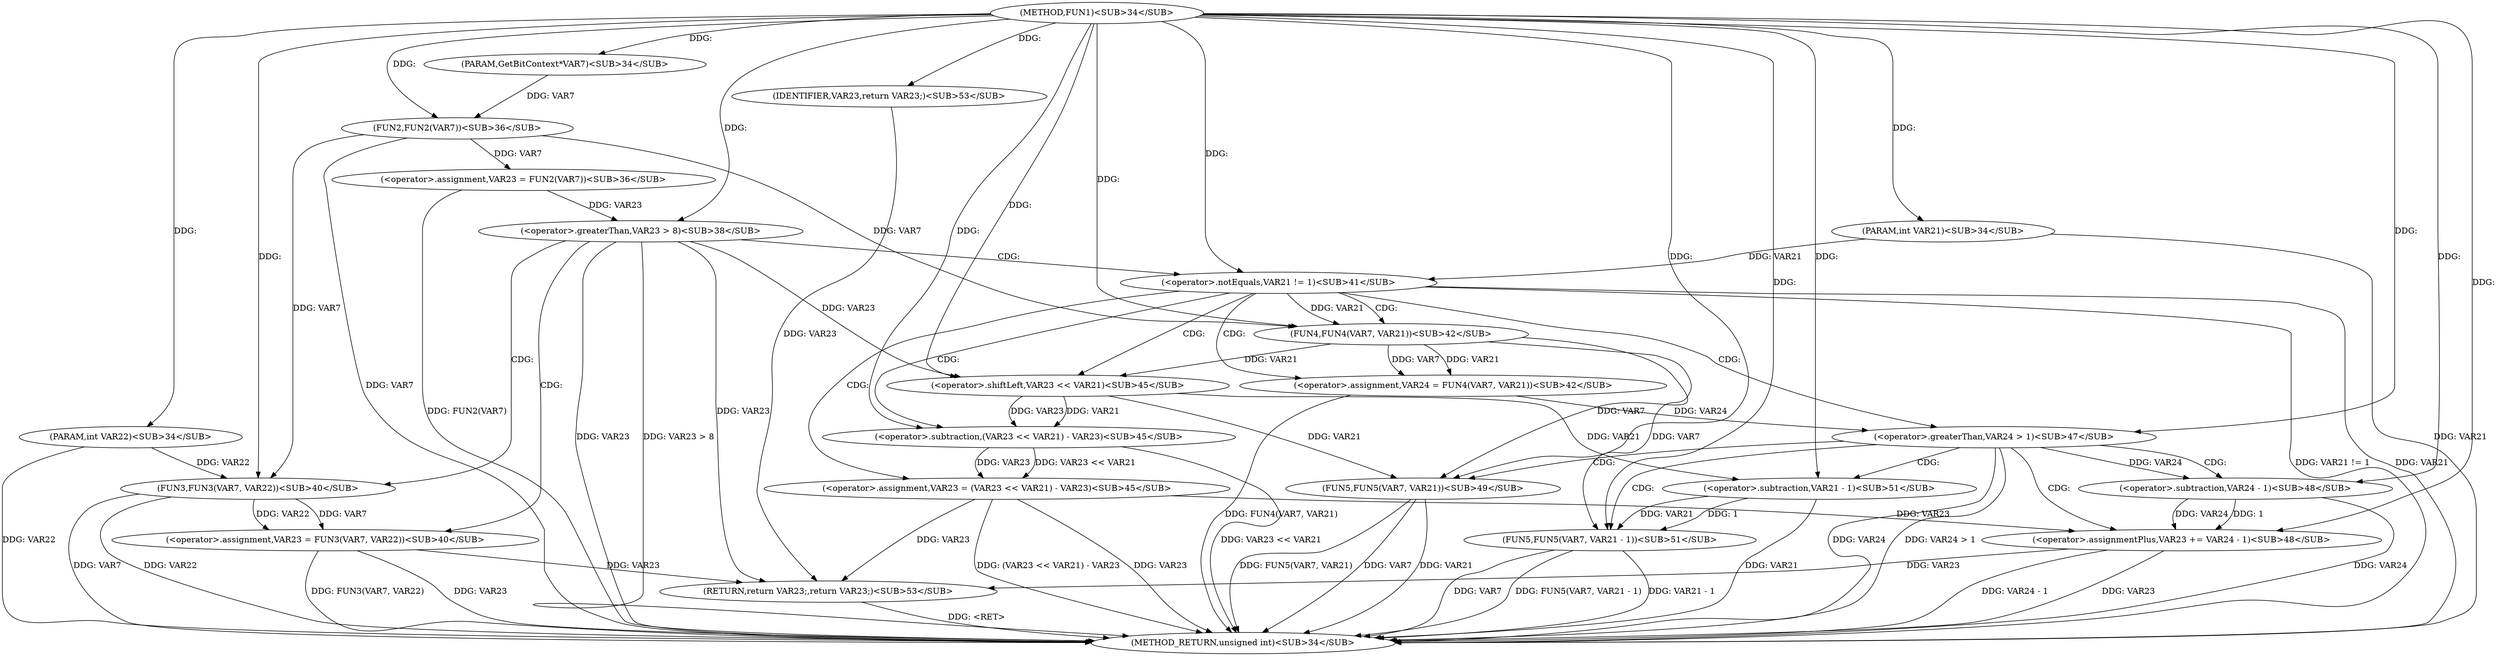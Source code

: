 
digraph "FUN1" {  

"10113" [label = "(METHOD,FUN1)<SUB>34</SUB>" ]

"10175" [label = "(METHOD_RETURN,unsigned int)<SUB>34</SUB>" ]

"10114" [label = "(PARAM,GetBitContext*VAR7)<SUB>34</SUB>" ]

"10115" [label = "(PARAM,int VAR21)<SUB>34</SUB>" ]

"10116" [label = "(PARAM,int VAR22)<SUB>34</SUB>" ]

"10119" [label = "(&lt;operator&gt;.assignment,VAR23 = FUN2(VAR7))<SUB>36</SUB>" ]

"10173" [label = "(RETURN,return VAR23;,return VAR23;)<SUB>53</SUB>" ]

"10124" [label = "(&lt;operator&gt;.greaterThan,VAR23 &gt; 8)<SUB>38</SUB>" ]

"10174" [label = "(IDENTIFIER,VAR23,return VAR23;)<SUB>53</SUB>" ]

"10121" [label = "(FUN2,FUN2(VAR7))<SUB>36</SUB>" ]

"10128" [label = "(&lt;operator&gt;.assignment,VAR23 = FUN3(VAR7, VAR22))<SUB>40</SUB>" ]

"10130" [label = "(FUN3,FUN3(VAR7, VAR22))<SUB>40</SUB>" ]

"10136" [label = "(&lt;operator&gt;.notEquals,VAR21 != 1)<SUB>41</SUB>" ]

"10141" [label = "(&lt;operator&gt;.assignment,VAR24 = FUN4(VAR7, VAR21))<SUB>42</SUB>" ]

"10146" [label = "(&lt;operator&gt;.assignment,VAR23 = (VAR23 &lt;&lt; VAR21) - VAR23)<SUB>45</SUB>" ]

"10154" [label = "(&lt;operator&gt;.greaterThan,VAR24 &gt; 1)<SUB>47</SUB>" ]

"10143" [label = "(FUN4,FUN4(VAR7, VAR21))<SUB>42</SUB>" ]

"10148" [label = "(&lt;operator&gt;.subtraction,(VAR23 &lt;&lt; VAR21) - VAR23)<SUB>45</SUB>" ]

"10158" [label = "(&lt;operator&gt;.assignmentPlus,VAR23 += VAR24 - 1)<SUB>48</SUB>" ]

"10163" [label = "(FUN5,FUN5(VAR7, VAR21))<SUB>49</SUB>" ]

"10149" [label = "(&lt;operator&gt;.shiftLeft,VAR23 &lt;&lt; VAR21)<SUB>45</SUB>" ]

"10168" [label = "(FUN5,FUN5(VAR7, VAR21 - 1))<SUB>51</SUB>" ]

"10160" [label = "(&lt;operator&gt;.subtraction,VAR24 - 1)<SUB>48</SUB>" ]

"10170" [label = "(&lt;operator&gt;.subtraction,VAR21 - 1)<SUB>51</SUB>" ]

  "10173" -> "10175"  [ label = "DDG: &lt;RET&gt;"] 

  "10115" -> "10175"  [ label = "DDG: VAR21"] 

  "10116" -> "10175"  [ label = "DDG: VAR22"] 

  "10121" -> "10175"  [ label = "DDG: VAR7"] 

  "10119" -> "10175"  [ label = "DDG: FUN2(VAR7)"] 

  "10124" -> "10175"  [ label = "DDG: VAR23"] 

  "10124" -> "10175"  [ label = "DDG: VAR23 &gt; 8"] 

  "10136" -> "10175"  [ label = "DDG: VAR21"] 

  "10136" -> "10175"  [ label = "DDG: VAR21 != 1"] 

  "10141" -> "10175"  [ label = "DDG: FUN4(VAR7, VAR21)"] 

  "10146" -> "10175"  [ label = "DDG: VAR23"] 

  "10148" -> "10175"  [ label = "DDG: VAR23 &lt;&lt; VAR21"] 

  "10146" -> "10175"  [ label = "DDG: (VAR23 &lt;&lt; VAR21) - VAR23"] 

  "10154" -> "10175"  [ label = "DDG: VAR24"] 

  "10154" -> "10175"  [ label = "DDG: VAR24 &gt; 1"] 

  "10168" -> "10175"  [ label = "DDG: VAR7"] 

  "10170" -> "10175"  [ label = "DDG: VAR21"] 

  "10168" -> "10175"  [ label = "DDG: VAR21 - 1"] 

  "10168" -> "10175"  [ label = "DDG: FUN5(VAR7, VAR21 - 1)"] 

  "10158" -> "10175"  [ label = "DDG: VAR23"] 

  "10160" -> "10175"  [ label = "DDG: VAR24"] 

  "10158" -> "10175"  [ label = "DDG: VAR24 - 1"] 

  "10163" -> "10175"  [ label = "DDG: VAR7"] 

  "10163" -> "10175"  [ label = "DDG: VAR21"] 

  "10163" -> "10175"  [ label = "DDG: FUN5(VAR7, VAR21)"] 

  "10128" -> "10175"  [ label = "DDG: VAR23"] 

  "10130" -> "10175"  [ label = "DDG: VAR7"] 

  "10130" -> "10175"  [ label = "DDG: VAR22"] 

  "10128" -> "10175"  [ label = "DDG: FUN3(VAR7, VAR22)"] 

  "10113" -> "10114"  [ label = "DDG: "] 

  "10113" -> "10115"  [ label = "DDG: "] 

  "10113" -> "10116"  [ label = "DDG: "] 

  "10121" -> "10119"  [ label = "DDG: VAR7"] 

  "10174" -> "10173"  [ label = "DDG: VAR23"] 

  "10146" -> "10173"  [ label = "DDG: VAR23"] 

  "10124" -> "10173"  [ label = "DDG: VAR23"] 

  "10128" -> "10173"  [ label = "DDG: VAR23"] 

  "10158" -> "10173"  [ label = "DDG: VAR23"] 

  "10113" -> "10174"  [ label = "DDG: "] 

  "10114" -> "10121"  [ label = "DDG: VAR7"] 

  "10113" -> "10121"  [ label = "DDG: "] 

  "10119" -> "10124"  [ label = "DDG: VAR23"] 

  "10113" -> "10124"  [ label = "DDG: "] 

  "10130" -> "10128"  [ label = "DDG: VAR7"] 

  "10130" -> "10128"  [ label = "DDG: VAR22"] 

  "10121" -> "10130"  [ label = "DDG: VAR7"] 

  "10113" -> "10130"  [ label = "DDG: "] 

  "10116" -> "10130"  [ label = "DDG: VAR22"] 

  "10115" -> "10136"  [ label = "DDG: VAR21"] 

  "10113" -> "10136"  [ label = "DDG: "] 

  "10143" -> "10141"  [ label = "DDG: VAR7"] 

  "10143" -> "10141"  [ label = "DDG: VAR21"] 

  "10148" -> "10146"  [ label = "DDG: VAR23 &lt;&lt; VAR21"] 

  "10148" -> "10146"  [ label = "DDG: VAR23"] 

  "10121" -> "10143"  [ label = "DDG: VAR7"] 

  "10113" -> "10143"  [ label = "DDG: "] 

  "10136" -> "10143"  [ label = "DDG: VAR21"] 

  "10149" -> "10148"  [ label = "DDG: VAR23"] 

  "10149" -> "10148"  [ label = "DDG: VAR21"] 

  "10113" -> "10148"  [ label = "DDG: "] 

  "10141" -> "10154"  [ label = "DDG: VAR24"] 

  "10113" -> "10154"  [ label = "DDG: "] 

  "10160" -> "10158"  [ label = "DDG: VAR24"] 

  "10160" -> "10158"  [ label = "DDG: 1"] 

  "10124" -> "10149"  [ label = "DDG: VAR23"] 

  "10113" -> "10149"  [ label = "DDG: "] 

  "10143" -> "10149"  [ label = "DDG: VAR21"] 

  "10146" -> "10158"  [ label = "DDG: VAR23"] 

  "10113" -> "10158"  [ label = "DDG: "] 

  "10143" -> "10163"  [ label = "DDG: VAR7"] 

  "10113" -> "10163"  [ label = "DDG: "] 

  "10149" -> "10163"  [ label = "DDG: VAR21"] 

  "10154" -> "10160"  [ label = "DDG: VAR24"] 

  "10113" -> "10160"  [ label = "DDG: "] 

  "10143" -> "10168"  [ label = "DDG: VAR7"] 

  "10113" -> "10168"  [ label = "DDG: "] 

  "10170" -> "10168"  [ label = "DDG: VAR21"] 

  "10170" -> "10168"  [ label = "DDG: 1"] 

  "10149" -> "10170"  [ label = "DDG: VAR21"] 

  "10113" -> "10170"  [ label = "DDG: "] 

  "10124" -> "10136"  [ label = "CDG: "] 

  "10124" -> "10130"  [ label = "CDG: "] 

  "10124" -> "10128"  [ label = "CDG: "] 

  "10136" -> "10148"  [ label = "CDG: "] 

  "10136" -> "10143"  [ label = "CDG: "] 

  "10136" -> "10154"  [ label = "CDG: "] 

  "10136" -> "10141"  [ label = "CDG: "] 

  "10136" -> "10149"  [ label = "CDG: "] 

  "10136" -> "10146"  [ label = "CDG: "] 

  "10154" -> "10163"  [ label = "CDG: "] 

  "10154" -> "10160"  [ label = "CDG: "] 

  "10154" -> "10158"  [ label = "CDG: "] 

  "10154" -> "10170"  [ label = "CDG: "] 

  "10154" -> "10168"  [ label = "CDG: "] 

}